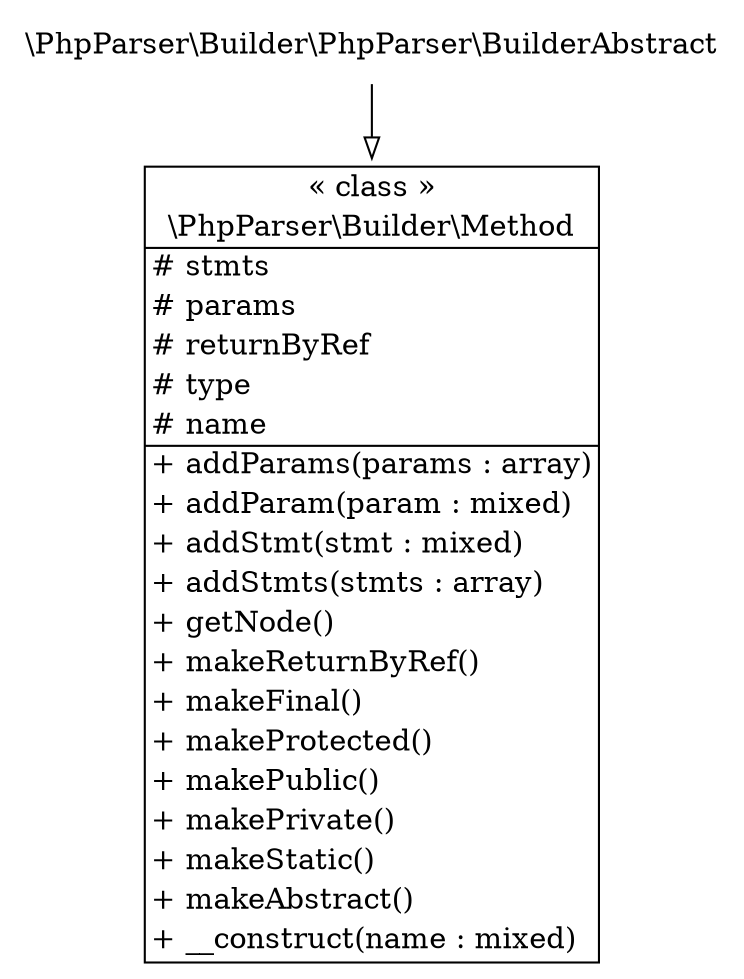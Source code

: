 digraph "Class Diagram" {
  node [shape=plaintext]
  "\\PhpParser\\Builder\\Method" [
    label=<
<table border="1" cellpadding="2" cellspacing="0" cellborder="0">
<tr><td align="center">&laquo; class &raquo;</td></tr>
<tr><td align="center" title="class Method">\\PhpParser\\Builder\\Method</td></tr><hr />
<tr><td align="left" title="protected stmts"># stmts</td></tr>
<tr><td align="left" title="protected params"># params</td></tr>
<tr><td align="left" title="protected returnByRef"># returnByRef</td></tr>
<tr><td align="left" title="protected type"># type</td></tr>
<tr><td align="left" title="protected name"># name</td></tr>
<hr />
<tr><td align="left" title="public addParams">+ addParams(params : array)</td></tr>
<tr><td align="left" title="public addParam">+ addParam(param : mixed)</td></tr>
<tr><td align="left" title="public addStmt">+ addStmt(stmt : mixed)</td></tr>
<tr><td align="left" title="public addStmts">+ addStmts(stmts : array)</td></tr>
<tr><td align="left" title="public getNode">+ getNode()</td></tr>
<tr><td align="left" title="public makeReturnByRef">+ makeReturnByRef()</td></tr>
<tr><td align="left" title="public makeFinal">+ makeFinal()</td></tr>
<tr><td align="left" title="public makeProtected">+ makeProtected()</td></tr>
<tr><td align="left" title="public makePublic">+ makePublic()</td></tr>
<tr><td align="left" title="public makePrivate">+ makePrivate()</td></tr>
<tr><td align="left" title="public makeStatic">+ makeStatic()</td></tr>
<tr><td align="left" title="public makeAbstract">+ makeAbstract()</td></tr>
<tr><td align="left" title="public __construct">+ __construct(name : mixed)</td></tr>
</table>
  >
  ];
"\\PhpParser\\Builder\\PhpParser\\BuilderAbstract" -> "\\PhpParser\\Builder\\Method" [arrowhead="empty"];

}